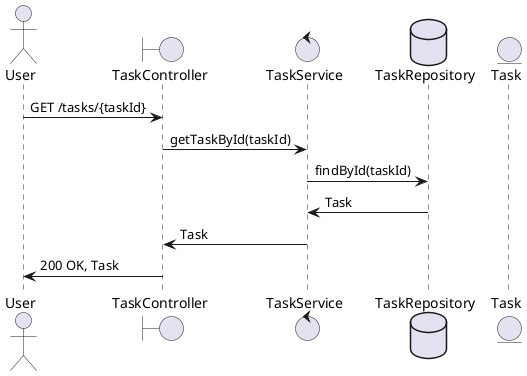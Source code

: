 @startuml
actor User
boundary TaskController
control TaskService
database TaskRepository
entity Task

User -> TaskController: GET /tasks/{taskId}
TaskController -> TaskService: getTaskById(taskId)
TaskService -> TaskRepository: findById(taskId)
TaskRepository -> TaskService: Task
TaskService -> TaskController: Task
TaskController -> User: 200 OK, Task
@enduml
